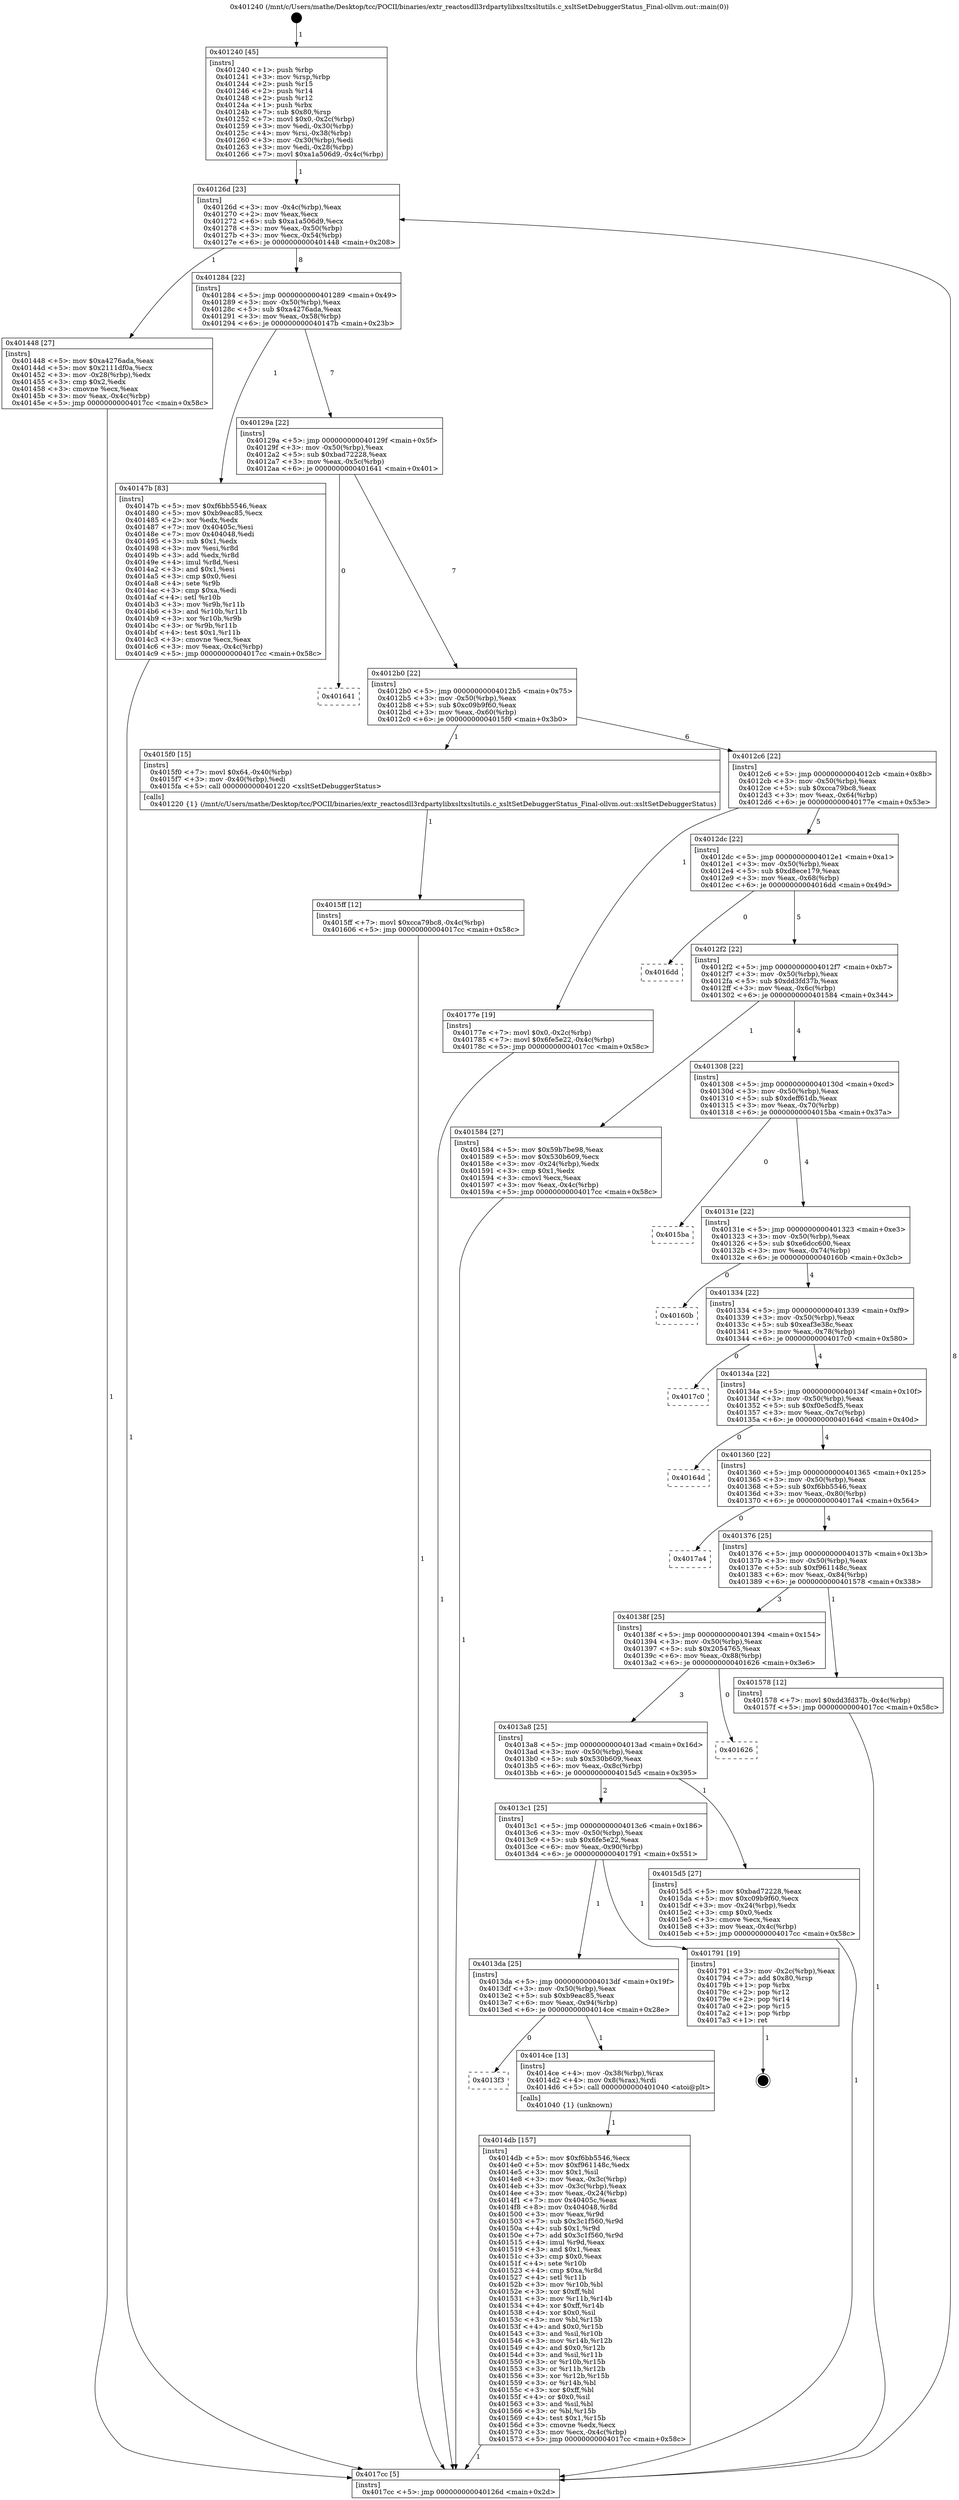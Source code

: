 digraph "0x401240" {
  label = "0x401240 (/mnt/c/Users/mathe/Desktop/tcc/POCII/binaries/extr_reactosdll3rdpartylibxsltxsltutils.c_xsltSetDebuggerStatus_Final-ollvm.out::main(0))"
  labelloc = "t"
  node[shape=record]

  Entry [label="",width=0.3,height=0.3,shape=circle,fillcolor=black,style=filled]
  "0x40126d" [label="{
     0x40126d [23]\l
     | [instrs]\l
     &nbsp;&nbsp;0x40126d \<+3\>: mov -0x4c(%rbp),%eax\l
     &nbsp;&nbsp;0x401270 \<+2\>: mov %eax,%ecx\l
     &nbsp;&nbsp;0x401272 \<+6\>: sub $0xa1a506d9,%ecx\l
     &nbsp;&nbsp;0x401278 \<+3\>: mov %eax,-0x50(%rbp)\l
     &nbsp;&nbsp;0x40127b \<+3\>: mov %ecx,-0x54(%rbp)\l
     &nbsp;&nbsp;0x40127e \<+6\>: je 0000000000401448 \<main+0x208\>\l
  }"]
  "0x401448" [label="{
     0x401448 [27]\l
     | [instrs]\l
     &nbsp;&nbsp;0x401448 \<+5\>: mov $0xa4276ada,%eax\l
     &nbsp;&nbsp;0x40144d \<+5\>: mov $0x2111df0a,%ecx\l
     &nbsp;&nbsp;0x401452 \<+3\>: mov -0x28(%rbp),%edx\l
     &nbsp;&nbsp;0x401455 \<+3\>: cmp $0x2,%edx\l
     &nbsp;&nbsp;0x401458 \<+3\>: cmovne %ecx,%eax\l
     &nbsp;&nbsp;0x40145b \<+3\>: mov %eax,-0x4c(%rbp)\l
     &nbsp;&nbsp;0x40145e \<+5\>: jmp 00000000004017cc \<main+0x58c\>\l
  }"]
  "0x401284" [label="{
     0x401284 [22]\l
     | [instrs]\l
     &nbsp;&nbsp;0x401284 \<+5\>: jmp 0000000000401289 \<main+0x49\>\l
     &nbsp;&nbsp;0x401289 \<+3\>: mov -0x50(%rbp),%eax\l
     &nbsp;&nbsp;0x40128c \<+5\>: sub $0xa4276ada,%eax\l
     &nbsp;&nbsp;0x401291 \<+3\>: mov %eax,-0x58(%rbp)\l
     &nbsp;&nbsp;0x401294 \<+6\>: je 000000000040147b \<main+0x23b\>\l
  }"]
  "0x4017cc" [label="{
     0x4017cc [5]\l
     | [instrs]\l
     &nbsp;&nbsp;0x4017cc \<+5\>: jmp 000000000040126d \<main+0x2d\>\l
  }"]
  "0x401240" [label="{
     0x401240 [45]\l
     | [instrs]\l
     &nbsp;&nbsp;0x401240 \<+1\>: push %rbp\l
     &nbsp;&nbsp;0x401241 \<+3\>: mov %rsp,%rbp\l
     &nbsp;&nbsp;0x401244 \<+2\>: push %r15\l
     &nbsp;&nbsp;0x401246 \<+2\>: push %r14\l
     &nbsp;&nbsp;0x401248 \<+2\>: push %r12\l
     &nbsp;&nbsp;0x40124a \<+1\>: push %rbx\l
     &nbsp;&nbsp;0x40124b \<+7\>: sub $0x80,%rsp\l
     &nbsp;&nbsp;0x401252 \<+7\>: movl $0x0,-0x2c(%rbp)\l
     &nbsp;&nbsp;0x401259 \<+3\>: mov %edi,-0x30(%rbp)\l
     &nbsp;&nbsp;0x40125c \<+4\>: mov %rsi,-0x38(%rbp)\l
     &nbsp;&nbsp;0x401260 \<+3\>: mov -0x30(%rbp),%edi\l
     &nbsp;&nbsp;0x401263 \<+3\>: mov %edi,-0x28(%rbp)\l
     &nbsp;&nbsp;0x401266 \<+7\>: movl $0xa1a506d9,-0x4c(%rbp)\l
  }"]
  Exit [label="",width=0.3,height=0.3,shape=circle,fillcolor=black,style=filled,peripheries=2]
  "0x40147b" [label="{
     0x40147b [83]\l
     | [instrs]\l
     &nbsp;&nbsp;0x40147b \<+5\>: mov $0xf6bb5546,%eax\l
     &nbsp;&nbsp;0x401480 \<+5\>: mov $0xb9eac85,%ecx\l
     &nbsp;&nbsp;0x401485 \<+2\>: xor %edx,%edx\l
     &nbsp;&nbsp;0x401487 \<+7\>: mov 0x40405c,%esi\l
     &nbsp;&nbsp;0x40148e \<+7\>: mov 0x404048,%edi\l
     &nbsp;&nbsp;0x401495 \<+3\>: sub $0x1,%edx\l
     &nbsp;&nbsp;0x401498 \<+3\>: mov %esi,%r8d\l
     &nbsp;&nbsp;0x40149b \<+3\>: add %edx,%r8d\l
     &nbsp;&nbsp;0x40149e \<+4\>: imul %r8d,%esi\l
     &nbsp;&nbsp;0x4014a2 \<+3\>: and $0x1,%esi\l
     &nbsp;&nbsp;0x4014a5 \<+3\>: cmp $0x0,%esi\l
     &nbsp;&nbsp;0x4014a8 \<+4\>: sete %r9b\l
     &nbsp;&nbsp;0x4014ac \<+3\>: cmp $0xa,%edi\l
     &nbsp;&nbsp;0x4014af \<+4\>: setl %r10b\l
     &nbsp;&nbsp;0x4014b3 \<+3\>: mov %r9b,%r11b\l
     &nbsp;&nbsp;0x4014b6 \<+3\>: and %r10b,%r11b\l
     &nbsp;&nbsp;0x4014b9 \<+3\>: xor %r10b,%r9b\l
     &nbsp;&nbsp;0x4014bc \<+3\>: or %r9b,%r11b\l
     &nbsp;&nbsp;0x4014bf \<+4\>: test $0x1,%r11b\l
     &nbsp;&nbsp;0x4014c3 \<+3\>: cmovne %ecx,%eax\l
     &nbsp;&nbsp;0x4014c6 \<+3\>: mov %eax,-0x4c(%rbp)\l
     &nbsp;&nbsp;0x4014c9 \<+5\>: jmp 00000000004017cc \<main+0x58c\>\l
  }"]
  "0x40129a" [label="{
     0x40129a [22]\l
     | [instrs]\l
     &nbsp;&nbsp;0x40129a \<+5\>: jmp 000000000040129f \<main+0x5f\>\l
     &nbsp;&nbsp;0x40129f \<+3\>: mov -0x50(%rbp),%eax\l
     &nbsp;&nbsp;0x4012a2 \<+5\>: sub $0xbad72228,%eax\l
     &nbsp;&nbsp;0x4012a7 \<+3\>: mov %eax,-0x5c(%rbp)\l
     &nbsp;&nbsp;0x4012aa \<+6\>: je 0000000000401641 \<main+0x401\>\l
  }"]
  "0x4015ff" [label="{
     0x4015ff [12]\l
     | [instrs]\l
     &nbsp;&nbsp;0x4015ff \<+7\>: movl $0xcca79bc8,-0x4c(%rbp)\l
     &nbsp;&nbsp;0x401606 \<+5\>: jmp 00000000004017cc \<main+0x58c\>\l
  }"]
  "0x401641" [label="{
     0x401641\l
  }", style=dashed]
  "0x4012b0" [label="{
     0x4012b0 [22]\l
     | [instrs]\l
     &nbsp;&nbsp;0x4012b0 \<+5\>: jmp 00000000004012b5 \<main+0x75\>\l
     &nbsp;&nbsp;0x4012b5 \<+3\>: mov -0x50(%rbp),%eax\l
     &nbsp;&nbsp;0x4012b8 \<+5\>: sub $0xc09b9f60,%eax\l
     &nbsp;&nbsp;0x4012bd \<+3\>: mov %eax,-0x60(%rbp)\l
     &nbsp;&nbsp;0x4012c0 \<+6\>: je 00000000004015f0 \<main+0x3b0\>\l
  }"]
  "0x4014db" [label="{
     0x4014db [157]\l
     | [instrs]\l
     &nbsp;&nbsp;0x4014db \<+5\>: mov $0xf6bb5546,%ecx\l
     &nbsp;&nbsp;0x4014e0 \<+5\>: mov $0xf961148c,%edx\l
     &nbsp;&nbsp;0x4014e5 \<+3\>: mov $0x1,%sil\l
     &nbsp;&nbsp;0x4014e8 \<+3\>: mov %eax,-0x3c(%rbp)\l
     &nbsp;&nbsp;0x4014eb \<+3\>: mov -0x3c(%rbp),%eax\l
     &nbsp;&nbsp;0x4014ee \<+3\>: mov %eax,-0x24(%rbp)\l
     &nbsp;&nbsp;0x4014f1 \<+7\>: mov 0x40405c,%eax\l
     &nbsp;&nbsp;0x4014f8 \<+8\>: mov 0x404048,%r8d\l
     &nbsp;&nbsp;0x401500 \<+3\>: mov %eax,%r9d\l
     &nbsp;&nbsp;0x401503 \<+7\>: sub $0x3c1f560,%r9d\l
     &nbsp;&nbsp;0x40150a \<+4\>: sub $0x1,%r9d\l
     &nbsp;&nbsp;0x40150e \<+7\>: add $0x3c1f560,%r9d\l
     &nbsp;&nbsp;0x401515 \<+4\>: imul %r9d,%eax\l
     &nbsp;&nbsp;0x401519 \<+3\>: and $0x1,%eax\l
     &nbsp;&nbsp;0x40151c \<+3\>: cmp $0x0,%eax\l
     &nbsp;&nbsp;0x40151f \<+4\>: sete %r10b\l
     &nbsp;&nbsp;0x401523 \<+4\>: cmp $0xa,%r8d\l
     &nbsp;&nbsp;0x401527 \<+4\>: setl %r11b\l
     &nbsp;&nbsp;0x40152b \<+3\>: mov %r10b,%bl\l
     &nbsp;&nbsp;0x40152e \<+3\>: xor $0xff,%bl\l
     &nbsp;&nbsp;0x401531 \<+3\>: mov %r11b,%r14b\l
     &nbsp;&nbsp;0x401534 \<+4\>: xor $0xff,%r14b\l
     &nbsp;&nbsp;0x401538 \<+4\>: xor $0x0,%sil\l
     &nbsp;&nbsp;0x40153c \<+3\>: mov %bl,%r15b\l
     &nbsp;&nbsp;0x40153f \<+4\>: and $0x0,%r15b\l
     &nbsp;&nbsp;0x401543 \<+3\>: and %sil,%r10b\l
     &nbsp;&nbsp;0x401546 \<+3\>: mov %r14b,%r12b\l
     &nbsp;&nbsp;0x401549 \<+4\>: and $0x0,%r12b\l
     &nbsp;&nbsp;0x40154d \<+3\>: and %sil,%r11b\l
     &nbsp;&nbsp;0x401550 \<+3\>: or %r10b,%r15b\l
     &nbsp;&nbsp;0x401553 \<+3\>: or %r11b,%r12b\l
     &nbsp;&nbsp;0x401556 \<+3\>: xor %r12b,%r15b\l
     &nbsp;&nbsp;0x401559 \<+3\>: or %r14b,%bl\l
     &nbsp;&nbsp;0x40155c \<+3\>: xor $0xff,%bl\l
     &nbsp;&nbsp;0x40155f \<+4\>: or $0x0,%sil\l
     &nbsp;&nbsp;0x401563 \<+3\>: and %sil,%bl\l
     &nbsp;&nbsp;0x401566 \<+3\>: or %bl,%r15b\l
     &nbsp;&nbsp;0x401569 \<+4\>: test $0x1,%r15b\l
     &nbsp;&nbsp;0x40156d \<+3\>: cmovne %edx,%ecx\l
     &nbsp;&nbsp;0x401570 \<+3\>: mov %ecx,-0x4c(%rbp)\l
     &nbsp;&nbsp;0x401573 \<+5\>: jmp 00000000004017cc \<main+0x58c\>\l
  }"]
  "0x4015f0" [label="{
     0x4015f0 [15]\l
     | [instrs]\l
     &nbsp;&nbsp;0x4015f0 \<+7\>: movl $0x64,-0x40(%rbp)\l
     &nbsp;&nbsp;0x4015f7 \<+3\>: mov -0x40(%rbp),%edi\l
     &nbsp;&nbsp;0x4015fa \<+5\>: call 0000000000401220 \<xsltSetDebuggerStatus\>\l
     | [calls]\l
     &nbsp;&nbsp;0x401220 \{1\} (/mnt/c/Users/mathe/Desktop/tcc/POCII/binaries/extr_reactosdll3rdpartylibxsltxsltutils.c_xsltSetDebuggerStatus_Final-ollvm.out::xsltSetDebuggerStatus)\l
  }"]
  "0x4012c6" [label="{
     0x4012c6 [22]\l
     | [instrs]\l
     &nbsp;&nbsp;0x4012c6 \<+5\>: jmp 00000000004012cb \<main+0x8b\>\l
     &nbsp;&nbsp;0x4012cb \<+3\>: mov -0x50(%rbp),%eax\l
     &nbsp;&nbsp;0x4012ce \<+5\>: sub $0xcca79bc8,%eax\l
     &nbsp;&nbsp;0x4012d3 \<+3\>: mov %eax,-0x64(%rbp)\l
     &nbsp;&nbsp;0x4012d6 \<+6\>: je 000000000040177e \<main+0x53e\>\l
  }"]
  "0x4013f3" [label="{
     0x4013f3\l
  }", style=dashed]
  "0x40177e" [label="{
     0x40177e [19]\l
     | [instrs]\l
     &nbsp;&nbsp;0x40177e \<+7\>: movl $0x0,-0x2c(%rbp)\l
     &nbsp;&nbsp;0x401785 \<+7\>: movl $0x6fe5e22,-0x4c(%rbp)\l
     &nbsp;&nbsp;0x40178c \<+5\>: jmp 00000000004017cc \<main+0x58c\>\l
  }"]
  "0x4012dc" [label="{
     0x4012dc [22]\l
     | [instrs]\l
     &nbsp;&nbsp;0x4012dc \<+5\>: jmp 00000000004012e1 \<main+0xa1\>\l
     &nbsp;&nbsp;0x4012e1 \<+3\>: mov -0x50(%rbp),%eax\l
     &nbsp;&nbsp;0x4012e4 \<+5\>: sub $0xd8ece179,%eax\l
     &nbsp;&nbsp;0x4012e9 \<+3\>: mov %eax,-0x68(%rbp)\l
     &nbsp;&nbsp;0x4012ec \<+6\>: je 00000000004016dd \<main+0x49d\>\l
  }"]
  "0x4014ce" [label="{
     0x4014ce [13]\l
     | [instrs]\l
     &nbsp;&nbsp;0x4014ce \<+4\>: mov -0x38(%rbp),%rax\l
     &nbsp;&nbsp;0x4014d2 \<+4\>: mov 0x8(%rax),%rdi\l
     &nbsp;&nbsp;0x4014d6 \<+5\>: call 0000000000401040 \<atoi@plt\>\l
     | [calls]\l
     &nbsp;&nbsp;0x401040 \{1\} (unknown)\l
  }"]
  "0x4016dd" [label="{
     0x4016dd\l
  }", style=dashed]
  "0x4012f2" [label="{
     0x4012f2 [22]\l
     | [instrs]\l
     &nbsp;&nbsp;0x4012f2 \<+5\>: jmp 00000000004012f7 \<main+0xb7\>\l
     &nbsp;&nbsp;0x4012f7 \<+3\>: mov -0x50(%rbp),%eax\l
     &nbsp;&nbsp;0x4012fa \<+5\>: sub $0xdd3fd37b,%eax\l
     &nbsp;&nbsp;0x4012ff \<+3\>: mov %eax,-0x6c(%rbp)\l
     &nbsp;&nbsp;0x401302 \<+6\>: je 0000000000401584 \<main+0x344\>\l
  }"]
  "0x4013da" [label="{
     0x4013da [25]\l
     | [instrs]\l
     &nbsp;&nbsp;0x4013da \<+5\>: jmp 00000000004013df \<main+0x19f\>\l
     &nbsp;&nbsp;0x4013df \<+3\>: mov -0x50(%rbp),%eax\l
     &nbsp;&nbsp;0x4013e2 \<+5\>: sub $0xb9eac85,%eax\l
     &nbsp;&nbsp;0x4013e7 \<+6\>: mov %eax,-0x94(%rbp)\l
     &nbsp;&nbsp;0x4013ed \<+6\>: je 00000000004014ce \<main+0x28e\>\l
  }"]
  "0x401584" [label="{
     0x401584 [27]\l
     | [instrs]\l
     &nbsp;&nbsp;0x401584 \<+5\>: mov $0x59b7be98,%eax\l
     &nbsp;&nbsp;0x401589 \<+5\>: mov $0x530b609,%ecx\l
     &nbsp;&nbsp;0x40158e \<+3\>: mov -0x24(%rbp),%edx\l
     &nbsp;&nbsp;0x401591 \<+3\>: cmp $0x1,%edx\l
     &nbsp;&nbsp;0x401594 \<+3\>: cmovl %ecx,%eax\l
     &nbsp;&nbsp;0x401597 \<+3\>: mov %eax,-0x4c(%rbp)\l
     &nbsp;&nbsp;0x40159a \<+5\>: jmp 00000000004017cc \<main+0x58c\>\l
  }"]
  "0x401308" [label="{
     0x401308 [22]\l
     | [instrs]\l
     &nbsp;&nbsp;0x401308 \<+5\>: jmp 000000000040130d \<main+0xcd\>\l
     &nbsp;&nbsp;0x40130d \<+3\>: mov -0x50(%rbp),%eax\l
     &nbsp;&nbsp;0x401310 \<+5\>: sub $0xdeff61db,%eax\l
     &nbsp;&nbsp;0x401315 \<+3\>: mov %eax,-0x70(%rbp)\l
     &nbsp;&nbsp;0x401318 \<+6\>: je 00000000004015ba \<main+0x37a\>\l
  }"]
  "0x401791" [label="{
     0x401791 [19]\l
     | [instrs]\l
     &nbsp;&nbsp;0x401791 \<+3\>: mov -0x2c(%rbp),%eax\l
     &nbsp;&nbsp;0x401794 \<+7\>: add $0x80,%rsp\l
     &nbsp;&nbsp;0x40179b \<+1\>: pop %rbx\l
     &nbsp;&nbsp;0x40179c \<+2\>: pop %r12\l
     &nbsp;&nbsp;0x40179e \<+2\>: pop %r14\l
     &nbsp;&nbsp;0x4017a0 \<+2\>: pop %r15\l
     &nbsp;&nbsp;0x4017a2 \<+1\>: pop %rbp\l
     &nbsp;&nbsp;0x4017a3 \<+1\>: ret\l
  }"]
  "0x4015ba" [label="{
     0x4015ba\l
  }", style=dashed]
  "0x40131e" [label="{
     0x40131e [22]\l
     | [instrs]\l
     &nbsp;&nbsp;0x40131e \<+5\>: jmp 0000000000401323 \<main+0xe3\>\l
     &nbsp;&nbsp;0x401323 \<+3\>: mov -0x50(%rbp),%eax\l
     &nbsp;&nbsp;0x401326 \<+5\>: sub $0xe6dcc600,%eax\l
     &nbsp;&nbsp;0x40132b \<+3\>: mov %eax,-0x74(%rbp)\l
     &nbsp;&nbsp;0x40132e \<+6\>: je 000000000040160b \<main+0x3cb\>\l
  }"]
  "0x4013c1" [label="{
     0x4013c1 [25]\l
     | [instrs]\l
     &nbsp;&nbsp;0x4013c1 \<+5\>: jmp 00000000004013c6 \<main+0x186\>\l
     &nbsp;&nbsp;0x4013c6 \<+3\>: mov -0x50(%rbp),%eax\l
     &nbsp;&nbsp;0x4013c9 \<+5\>: sub $0x6fe5e22,%eax\l
     &nbsp;&nbsp;0x4013ce \<+6\>: mov %eax,-0x90(%rbp)\l
     &nbsp;&nbsp;0x4013d4 \<+6\>: je 0000000000401791 \<main+0x551\>\l
  }"]
  "0x40160b" [label="{
     0x40160b\l
  }", style=dashed]
  "0x401334" [label="{
     0x401334 [22]\l
     | [instrs]\l
     &nbsp;&nbsp;0x401334 \<+5\>: jmp 0000000000401339 \<main+0xf9\>\l
     &nbsp;&nbsp;0x401339 \<+3\>: mov -0x50(%rbp),%eax\l
     &nbsp;&nbsp;0x40133c \<+5\>: sub $0xeaf3e38c,%eax\l
     &nbsp;&nbsp;0x401341 \<+3\>: mov %eax,-0x78(%rbp)\l
     &nbsp;&nbsp;0x401344 \<+6\>: je 00000000004017c0 \<main+0x580\>\l
  }"]
  "0x4015d5" [label="{
     0x4015d5 [27]\l
     | [instrs]\l
     &nbsp;&nbsp;0x4015d5 \<+5\>: mov $0xbad72228,%eax\l
     &nbsp;&nbsp;0x4015da \<+5\>: mov $0xc09b9f60,%ecx\l
     &nbsp;&nbsp;0x4015df \<+3\>: mov -0x24(%rbp),%edx\l
     &nbsp;&nbsp;0x4015e2 \<+3\>: cmp $0x0,%edx\l
     &nbsp;&nbsp;0x4015e5 \<+3\>: cmove %ecx,%eax\l
     &nbsp;&nbsp;0x4015e8 \<+3\>: mov %eax,-0x4c(%rbp)\l
     &nbsp;&nbsp;0x4015eb \<+5\>: jmp 00000000004017cc \<main+0x58c\>\l
  }"]
  "0x4017c0" [label="{
     0x4017c0\l
  }", style=dashed]
  "0x40134a" [label="{
     0x40134a [22]\l
     | [instrs]\l
     &nbsp;&nbsp;0x40134a \<+5\>: jmp 000000000040134f \<main+0x10f\>\l
     &nbsp;&nbsp;0x40134f \<+3\>: mov -0x50(%rbp),%eax\l
     &nbsp;&nbsp;0x401352 \<+5\>: sub $0xf0e5cdf5,%eax\l
     &nbsp;&nbsp;0x401357 \<+3\>: mov %eax,-0x7c(%rbp)\l
     &nbsp;&nbsp;0x40135a \<+6\>: je 000000000040164d \<main+0x40d\>\l
  }"]
  "0x4013a8" [label="{
     0x4013a8 [25]\l
     | [instrs]\l
     &nbsp;&nbsp;0x4013a8 \<+5\>: jmp 00000000004013ad \<main+0x16d\>\l
     &nbsp;&nbsp;0x4013ad \<+3\>: mov -0x50(%rbp),%eax\l
     &nbsp;&nbsp;0x4013b0 \<+5\>: sub $0x530b609,%eax\l
     &nbsp;&nbsp;0x4013b5 \<+6\>: mov %eax,-0x8c(%rbp)\l
     &nbsp;&nbsp;0x4013bb \<+6\>: je 00000000004015d5 \<main+0x395\>\l
  }"]
  "0x40164d" [label="{
     0x40164d\l
  }", style=dashed]
  "0x401360" [label="{
     0x401360 [22]\l
     | [instrs]\l
     &nbsp;&nbsp;0x401360 \<+5\>: jmp 0000000000401365 \<main+0x125\>\l
     &nbsp;&nbsp;0x401365 \<+3\>: mov -0x50(%rbp),%eax\l
     &nbsp;&nbsp;0x401368 \<+5\>: sub $0xf6bb5546,%eax\l
     &nbsp;&nbsp;0x40136d \<+3\>: mov %eax,-0x80(%rbp)\l
     &nbsp;&nbsp;0x401370 \<+6\>: je 00000000004017a4 \<main+0x564\>\l
  }"]
  "0x401626" [label="{
     0x401626\l
  }", style=dashed]
  "0x4017a4" [label="{
     0x4017a4\l
  }", style=dashed]
  "0x401376" [label="{
     0x401376 [25]\l
     | [instrs]\l
     &nbsp;&nbsp;0x401376 \<+5\>: jmp 000000000040137b \<main+0x13b\>\l
     &nbsp;&nbsp;0x40137b \<+3\>: mov -0x50(%rbp),%eax\l
     &nbsp;&nbsp;0x40137e \<+5\>: sub $0xf961148c,%eax\l
     &nbsp;&nbsp;0x401383 \<+6\>: mov %eax,-0x84(%rbp)\l
     &nbsp;&nbsp;0x401389 \<+6\>: je 0000000000401578 \<main+0x338\>\l
  }"]
  "0x40138f" [label="{
     0x40138f [25]\l
     | [instrs]\l
     &nbsp;&nbsp;0x40138f \<+5\>: jmp 0000000000401394 \<main+0x154\>\l
     &nbsp;&nbsp;0x401394 \<+3\>: mov -0x50(%rbp),%eax\l
     &nbsp;&nbsp;0x401397 \<+5\>: sub $0x2054765,%eax\l
     &nbsp;&nbsp;0x40139c \<+6\>: mov %eax,-0x88(%rbp)\l
     &nbsp;&nbsp;0x4013a2 \<+6\>: je 0000000000401626 \<main+0x3e6\>\l
  }"]
  "0x401578" [label="{
     0x401578 [12]\l
     | [instrs]\l
     &nbsp;&nbsp;0x401578 \<+7\>: movl $0xdd3fd37b,-0x4c(%rbp)\l
     &nbsp;&nbsp;0x40157f \<+5\>: jmp 00000000004017cc \<main+0x58c\>\l
  }"]
  Entry -> "0x401240" [label=" 1"]
  "0x40126d" -> "0x401448" [label=" 1"]
  "0x40126d" -> "0x401284" [label=" 8"]
  "0x401448" -> "0x4017cc" [label=" 1"]
  "0x401240" -> "0x40126d" [label=" 1"]
  "0x4017cc" -> "0x40126d" [label=" 8"]
  "0x401791" -> Exit [label=" 1"]
  "0x401284" -> "0x40147b" [label=" 1"]
  "0x401284" -> "0x40129a" [label=" 7"]
  "0x40147b" -> "0x4017cc" [label=" 1"]
  "0x40177e" -> "0x4017cc" [label=" 1"]
  "0x40129a" -> "0x401641" [label=" 0"]
  "0x40129a" -> "0x4012b0" [label=" 7"]
  "0x4015ff" -> "0x4017cc" [label=" 1"]
  "0x4012b0" -> "0x4015f0" [label=" 1"]
  "0x4012b0" -> "0x4012c6" [label=" 6"]
  "0x4015f0" -> "0x4015ff" [label=" 1"]
  "0x4012c6" -> "0x40177e" [label=" 1"]
  "0x4012c6" -> "0x4012dc" [label=" 5"]
  "0x4015d5" -> "0x4017cc" [label=" 1"]
  "0x4012dc" -> "0x4016dd" [label=" 0"]
  "0x4012dc" -> "0x4012f2" [label=" 5"]
  "0x401584" -> "0x4017cc" [label=" 1"]
  "0x4012f2" -> "0x401584" [label=" 1"]
  "0x4012f2" -> "0x401308" [label=" 4"]
  "0x4014db" -> "0x4017cc" [label=" 1"]
  "0x401308" -> "0x4015ba" [label=" 0"]
  "0x401308" -> "0x40131e" [label=" 4"]
  "0x4014ce" -> "0x4014db" [label=" 1"]
  "0x40131e" -> "0x40160b" [label=" 0"]
  "0x40131e" -> "0x401334" [label=" 4"]
  "0x4013da" -> "0x4014ce" [label=" 1"]
  "0x401334" -> "0x4017c0" [label=" 0"]
  "0x401334" -> "0x40134a" [label=" 4"]
  "0x401578" -> "0x4017cc" [label=" 1"]
  "0x40134a" -> "0x40164d" [label=" 0"]
  "0x40134a" -> "0x401360" [label=" 4"]
  "0x4013c1" -> "0x401791" [label=" 1"]
  "0x401360" -> "0x4017a4" [label=" 0"]
  "0x401360" -> "0x401376" [label=" 4"]
  "0x4013da" -> "0x4013f3" [label=" 0"]
  "0x401376" -> "0x401578" [label=" 1"]
  "0x401376" -> "0x40138f" [label=" 3"]
  "0x4013a8" -> "0x4013c1" [label=" 2"]
  "0x40138f" -> "0x401626" [label=" 0"]
  "0x40138f" -> "0x4013a8" [label=" 3"]
  "0x4013c1" -> "0x4013da" [label=" 1"]
  "0x4013a8" -> "0x4015d5" [label=" 1"]
}
